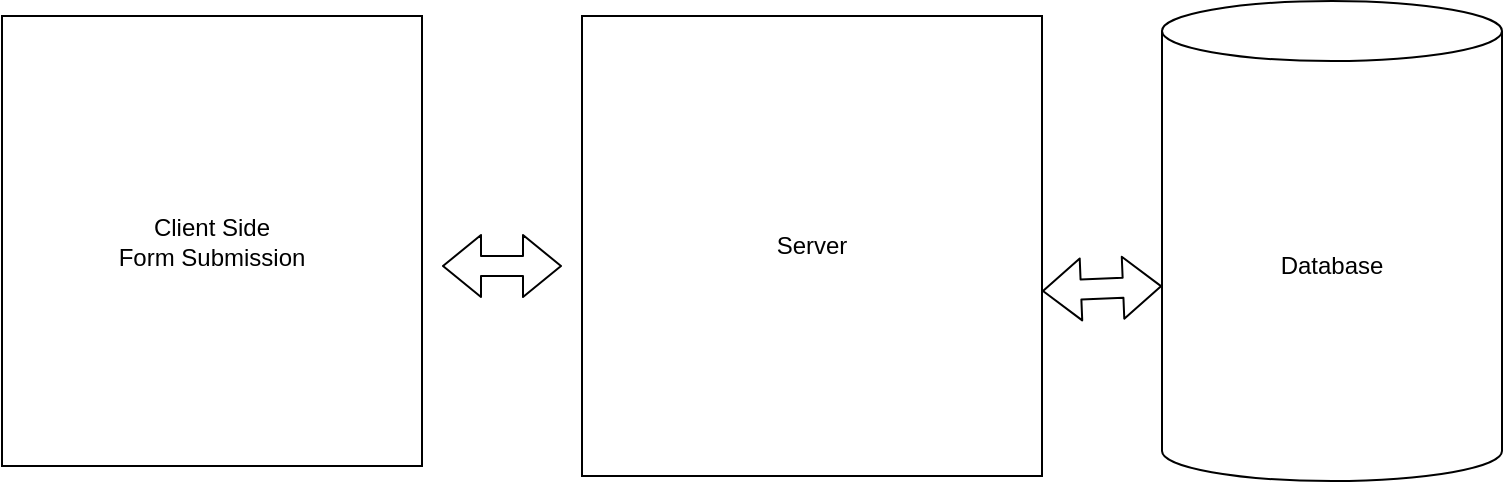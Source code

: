 <mxfile version="14.2.4" type="github">
  <diagram id="9vD89Fk41sEcOHp9tHKu" name="Page-1">
    <mxGraphModel dx="788" dy="466" grid="1" gridSize="10" guides="1" tooltips="1" connect="1" arrows="1" fold="1" page="1" pageScale="1" pageWidth="827" pageHeight="1169" math="0" shadow="0">
      <root>
        <mxCell id="0" />
        <mxCell id="1" parent="0" />
        <mxCell id="DKPc9cMqqpSsX4SHYifh-1" value="Client Side&lt;br&gt;Form Submission" style="rounded=0;whiteSpace=wrap;html=1;" vertex="1" parent="1">
          <mxGeometry x="50" y="45" width="210" height="225" as="geometry" />
        </mxCell>
        <mxCell id="DKPc9cMqqpSsX4SHYifh-2" value="Server" style="whiteSpace=wrap;html=1;aspect=fixed;" vertex="1" parent="1">
          <mxGeometry x="340" y="45" width="230" height="230" as="geometry" />
        </mxCell>
        <mxCell id="DKPc9cMqqpSsX4SHYifh-3" value="Database" style="shape=cylinder3;whiteSpace=wrap;html=1;boundedLbl=1;backgroundOutline=1;size=15;" vertex="1" parent="1">
          <mxGeometry x="630" y="37.5" width="170" height="240" as="geometry" />
        </mxCell>
        <mxCell id="DKPc9cMqqpSsX4SHYifh-10" value="" style="shape=flexArrow;endArrow=classic;startArrow=classic;html=1;" edge="1" parent="1">
          <mxGeometry width="50" height="50" relative="1" as="geometry">
            <mxPoint x="270" y="170" as="sourcePoint" />
            <mxPoint x="330" y="170" as="targetPoint" />
          </mxGeometry>
        </mxCell>
        <mxCell id="DKPc9cMqqpSsX4SHYifh-11" value="" style="shape=flexArrow;endArrow=classic;startArrow=classic;html=1;entryX=0;entryY=0.594;entryDx=0;entryDy=0;entryPerimeter=0;" edge="1" parent="1" target="DKPc9cMqqpSsX4SHYifh-3">
          <mxGeometry width="50" height="50" relative="1" as="geometry">
            <mxPoint x="570" y="182.5" as="sourcePoint" />
            <mxPoint x="620" y="132.5" as="targetPoint" />
          </mxGeometry>
        </mxCell>
      </root>
    </mxGraphModel>
  </diagram>
</mxfile>
